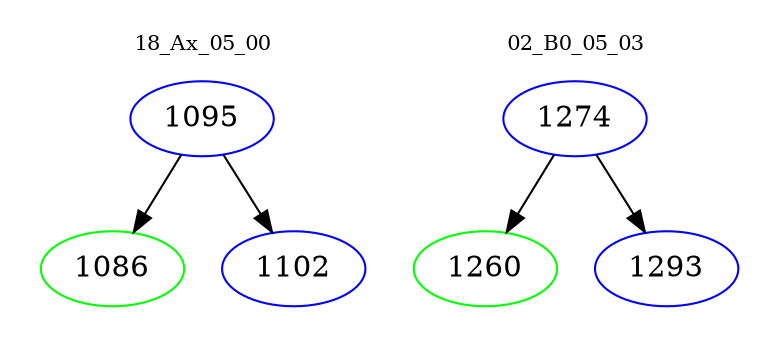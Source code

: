 digraph{
subgraph cluster_0 {
color = white
label = "18_Ax_05_00";
fontsize=10;
T0_1095 [label="1095", color="blue"]
T0_1095 -> T0_1086 [color="black"]
T0_1086 [label="1086", color="green"]
T0_1095 -> T0_1102 [color="black"]
T0_1102 [label="1102", color="blue"]
}
subgraph cluster_1 {
color = white
label = "02_B0_05_03";
fontsize=10;
T1_1274 [label="1274", color="blue"]
T1_1274 -> T1_1260 [color="black"]
T1_1260 [label="1260", color="green"]
T1_1274 -> T1_1293 [color="black"]
T1_1293 [label="1293", color="blue"]
}
}

